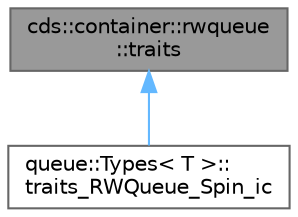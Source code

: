 digraph "cds::container::rwqueue::traits"
{
 // LATEX_PDF_SIZE
  bgcolor="transparent";
  edge [fontname=Helvetica,fontsize=10,labelfontname=Helvetica,labelfontsize=10];
  node [fontname=Helvetica,fontsize=10,shape=box,height=0.2,width=0.4];
  Node1 [id="Node000001",label="cds::container::rwqueue\l::traits",height=0.2,width=0.4,color="gray40", fillcolor="grey60", style="filled", fontcolor="black",tooltip="RWQueue default type traits"];
  Node1 -> Node2 [id="edge1_Node000001_Node000002",dir="back",color="steelblue1",style="solid",tooltip=" "];
  Node2 [id="Node000002",label="queue::Types\< T \>::\ltraits_RWQueue_Spin_ic",height=0.2,width=0.4,color="gray40", fillcolor="white", style="filled",URL="$structqueue_1_1_types_1_1traits___r_w_queue___spin__ic.html",tooltip=" "];
}
